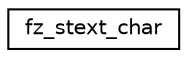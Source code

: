 digraph "Graphical Class Hierarchy"
{
 // LATEX_PDF_SIZE
  edge [fontname="Helvetica",fontsize="10",labelfontname="Helvetica",labelfontsize="10"];
  node [fontname="Helvetica",fontsize="10",shape=record];
  rankdir="LR";
  Node0 [label="fz_stext_char",height=0.2,width=0.4,color="black", fillcolor="white", style="filled",URL="$structfz__stext__char.html",tooltip=" "];
}
